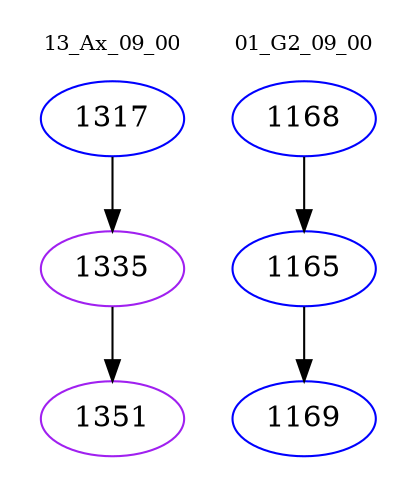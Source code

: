 digraph{
subgraph cluster_0 {
color = white
label = "13_Ax_09_00";
fontsize=10;
T0_1317 [label="1317", color="blue"]
T0_1317 -> T0_1335 [color="black"]
T0_1335 [label="1335", color="purple"]
T0_1335 -> T0_1351 [color="black"]
T0_1351 [label="1351", color="purple"]
}
subgraph cluster_1 {
color = white
label = "01_G2_09_00";
fontsize=10;
T1_1168 [label="1168", color="blue"]
T1_1168 -> T1_1165 [color="black"]
T1_1165 [label="1165", color="blue"]
T1_1165 -> T1_1169 [color="black"]
T1_1169 [label="1169", color="blue"]
}
}
